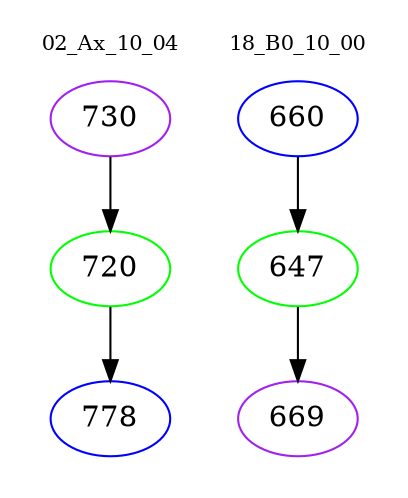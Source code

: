 digraph{
subgraph cluster_0 {
color = white
label = "02_Ax_10_04";
fontsize=10;
T0_730 [label="730", color="purple"]
T0_730 -> T0_720 [color="black"]
T0_720 [label="720", color="green"]
T0_720 -> T0_778 [color="black"]
T0_778 [label="778", color="blue"]
}
subgraph cluster_1 {
color = white
label = "18_B0_10_00";
fontsize=10;
T1_660 [label="660", color="blue"]
T1_660 -> T1_647 [color="black"]
T1_647 [label="647", color="green"]
T1_647 -> T1_669 [color="black"]
T1_669 [label="669", color="purple"]
}
}
